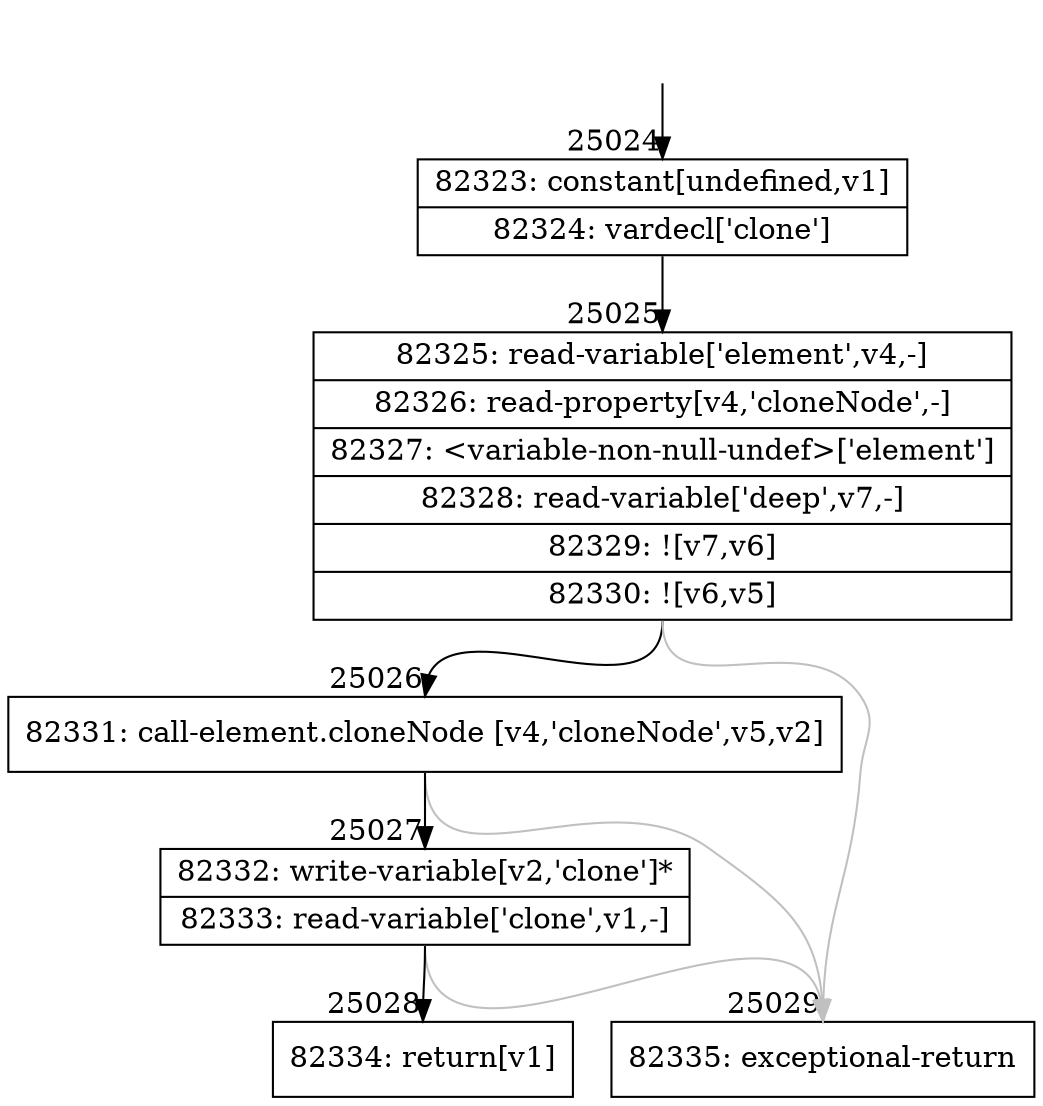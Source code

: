 digraph {
rankdir="TD"
BB_entry2204[shape=none,label=""];
BB_entry2204 -> BB25024 [tailport=s, headport=n, headlabel="    25024"]
BB25024 [shape=record label="{82323: constant[undefined,v1]|82324: vardecl['clone']}" ] 
BB25024 -> BB25025 [tailport=s, headport=n, headlabel="      25025"]
BB25025 [shape=record label="{82325: read-variable['element',v4,-]|82326: read-property[v4,'cloneNode',-]|82327: \<variable-non-null-undef\>['element']|82328: read-variable['deep',v7,-]|82329: ![v7,v6]|82330: ![v6,v5]}" ] 
BB25025 -> BB25026 [tailport=s, headport=n, headlabel="      25026"]
BB25025 -> BB25029 [tailport=s, headport=n, color=gray, headlabel="      25029"]
BB25026 [shape=record label="{82331: call-element.cloneNode [v4,'cloneNode',v5,v2]}" ] 
BB25026 -> BB25027 [tailport=s, headport=n, headlabel="      25027"]
BB25026 -> BB25029 [tailport=s, headport=n, color=gray]
BB25027 [shape=record label="{82332: write-variable[v2,'clone']*|82333: read-variable['clone',v1,-]}" ] 
BB25027 -> BB25028 [tailport=s, headport=n, headlabel="      25028"]
BB25027 -> BB25029 [tailport=s, headport=n, color=gray]
BB25028 [shape=record label="{82334: return[v1]}" ] 
BB25029 [shape=record label="{82335: exceptional-return}" ] 
//#$~ 46647
}
